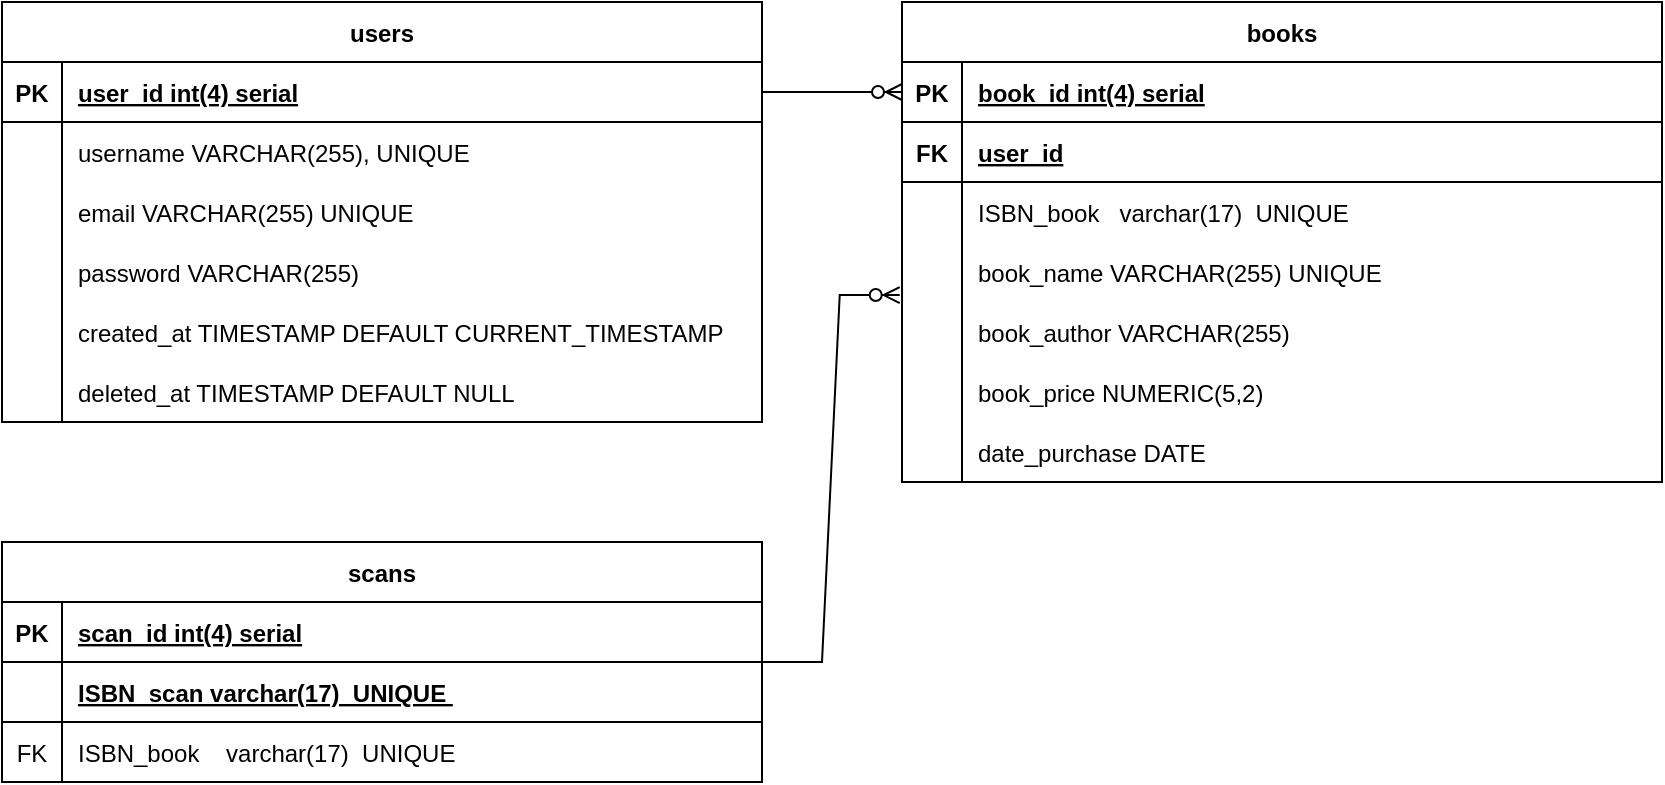 <mxfile version="21.3.6" type="device">
  <diagram id="R2lEEEUBdFMjLlhIrx00" name="Page-1">
    <mxGraphModel dx="1358" dy="618" grid="1" gridSize="10" guides="1" tooltips="1" connect="1" arrows="1" fold="1" page="1" pageScale="1" pageWidth="850" pageHeight="1100" math="0" shadow="0" extFonts="Permanent Marker^https://fonts.googleapis.com/css?family=Permanent+Marker">
      <root>
        <mxCell id="0" />
        <mxCell id="1" parent="0" />
        <mxCell id="C-vyLk0tnHw3VtMMgP7b-23" value="users" style="shape=table;startSize=30;container=1;collapsible=1;childLayout=tableLayout;fixedRows=1;rowLines=0;fontStyle=1;align=center;resizeLast=1;" parent="1" vertex="1">
          <mxGeometry x="10" y="110" width="380" height="210" as="geometry">
            <mxRectangle x="120" y="120" width="70" height="30" as="alternateBounds" />
          </mxGeometry>
        </mxCell>
        <mxCell id="C-vyLk0tnHw3VtMMgP7b-24" value="" style="shape=partialRectangle;collapsible=0;dropTarget=0;pointerEvents=0;fillColor=none;points=[[0,0.5],[1,0.5]];portConstraint=eastwest;top=0;left=0;right=0;bottom=1;" parent="C-vyLk0tnHw3VtMMgP7b-23" vertex="1">
          <mxGeometry y="30" width="380" height="30" as="geometry" />
        </mxCell>
        <mxCell id="C-vyLk0tnHw3VtMMgP7b-25" value="PK" style="shape=partialRectangle;overflow=hidden;connectable=0;fillColor=none;top=0;left=0;bottom=0;right=0;fontStyle=1;" parent="C-vyLk0tnHw3VtMMgP7b-24" vertex="1">
          <mxGeometry width="30" height="30" as="geometry">
            <mxRectangle width="30" height="30" as="alternateBounds" />
          </mxGeometry>
        </mxCell>
        <mxCell id="C-vyLk0tnHw3VtMMgP7b-26" value="user_id int(4) serial" style="shape=partialRectangle;overflow=hidden;connectable=0;fillColor=none;top=0;left=0;bottom=0;right=0;align=left;spacingLeft=6;fontStyle=5;" parent="C-vyLk0tnHw3VtMMgP7b-24" vertex="1">
          <mxGeometry x="30" width="350" height="30" as="geometry">
            <mxRectangle width="350" height="30" as="alternateBounds" />
          </mxGeometry>
        </mxCell>
        <mxCell id="C-vyLk0tnHw3VtMMgP7b-27" value="" style="shape=partialRectangle;collapsible=0;dropTarget=0;pointerEvents=0;fillColor=none;points=[[0,0.5],[1,0.5]];portConstraint=eastwest;top=0;left=0;right=0;bottom=0;" parent="C-vyLk0tnHw3VtMMgP7b-23" vertex="1">
          <mxGeometry y="60" width="380" height="30" as="geometry" />
        </mxCell>
        <mxCell id="C-vyLk0tnHw3VtMMgP7b-28" value="" style="shape=partialRectangle;overflow=hidden;connectable=0;fillColor=none;top=0;left=0;bottom=0;right=0;" parent="C-vyLk0tnHw3VtMMgP7b-27" vertex="1">
          <mxGeometry width="30" height="30" as="geometry">
            <mxRectangle width="30" height="30" as="alternateBounds" />
          </mxGeometry>
        </mxCell>
        <mxCell id="C-vyLk0tnHw3VtMMgP7b-29" value="username VARCHAR(255), UNIQUE" style="shape=partialRectangle;overflow=hidden;connectable=0;fillColor=none;top=0;left=0;bottom=0;right=0;align=left;spacingLeft=6;" parent="C-vyLk0tnHw3VtMMgP7b-27" vertex="1">
          <mxGeometry x="30" width="350" height="30" as="geometry">
            <mxRectangle width="350" height="30" as="alternateBounds" />
          </mxGeometry>
        </mxCell>
        <mxCell id="AqmdJ9hFSm1DKdB37a6W-12" style="shape=partialRectangle;collapsible=0;dropTarget=0;pointerEvents=0;fillColor=none;points=[[0,0.5],[1,0.5]];portConstraint=eastwest;top=0;left=0;right=0;bottom=0;" vertex="1" parent="C-vyLk0tnHw3VtMMgP7b-23">
          <mxGeometry y="90" width="380" height="30" as="geometry" />
        </mxCell>
        <mxCell id="AqmdJ9hFSm1DKdB37a6W-13" style="shape=partialRectangle;overflow=hidden;connectable=0;fillColor=none;top=0;left=0;bottom=0;right=0;" vertex="1" parent="AqmdJ9hFSm1DKdB37a6W-12">
          <mxGeometry width="30" height="30" as="geometry">
            <mxRectangle width="30" height="30" as="alternateBounds" />
          </mxGeometry>
        </mxCell>
        <mxCell id="AqmdJ9hFSm1DKdB37a6W-14" value="email VARCHAR(255) UNIQUE" style="shape=partialRectangle;overflow=hidden;connectable=0;fillColor=none;top=0;left=0;bottom=0;right=0;align=left;spacingLeft=6;" vertex="1" parent="AqmdJ9hFSm1DKdB37a6W-12">
          <mxGeometry x="30" width="350" height="30" as="geometry">
            <mxRectangle width="350" height="30" as="alternateBounds" />
          </mxGeometry>
        </mxCell>
        <mxCell id="AqmdJ9hFSm1DKdB37a6W-18" style="shape=partialRectangle;collapsible=0;dropTarget=0;pointerEvents=0;fillColor=none;points=[[0,0.5],[1,0.5]];portConstraint=eastwest;top=0;left=0;right=0;bottom=0;" vertex="1" parent="C-vyLk0tnHw3VtMMgP7b-23">
          <mxGeometry y="120" width="380" height="30" as="geometry" />
        </mxCell>
        <mxCell id="AqmdJ9hFSm1DKdB37a6W-19" style="shape=partialRectangle;overflow=hidden;connectable=0;fillColor=none;top=0;left=0;bottom=0;right=0;" vertex="1" parent="AqmdJ9hFSm1DKdB37a6W-18">
          <mxGeometry width="30" height="30" as="geometry">
            <mxRectangle width="30" height="30" as="alternateBounds" />
          </mxGeometry>
        </mxCell>
        <mxCell id="AqmdJ9hFSm1DKdB37a6W-20" value="password VARCHAR(255)" style="shape=partialRectangle;overflow=hidden;connectable=0;fillColor=none;top=0;left=0;bottom=0;right=0;align=left;spacingLeft=6;" vertex="1" parent="AqmdJ9hFSm1DKdB37a6W-18">
          <mxGeometry x="30" width="350" height="30" as="geometry">
            <mxRectangle width="350" height="30" as="alternateBounds" />
          </mxGeometry>
        </mxCell>
        <mxCell id="AqmdJ9hFSm1DKdB37a6W-15" style="shape=partialRectangle;collapsible=0;dropTarget=0;pointerEvents=0;fillColor=none;points=[[0,0.5],[1,0.5]];portConstraint=eastwest;top=0;left=0;right=0;bottom=0;" vertex="1" parent="C-vyLk0tnHw3VtMMgP7b-23">
          <mxGeometry y="150" width="380" height="30" as="geometry" />
        </mxCell>
        <mxCell id="AqmdJ9hFSm1DKdB37a6W-16" style="shape=partialRectangle;overflow=hidden;connectable=0;fillColor=none;top=0;left=0;bottom=0;right=0;" vertex="1" parent="AqmdJ9hFSm1DKdB37a6W-15">
          <mxGeometry width="30" height="30" as="geometry">
            <mxRectangle width="30" height="30" as="alternateBounds" />
          </mxGeometry>
        </mxCell>
        <mxCell id="AqmdJ9hFSm1DKdB37a6W-17" value="created_at TIMESTAMP DEFAULT CURRENT_TIMESTAMP" style="shape=partialRectangle;overflow=hidden;connectable=0;fillColor=none;top=0;left=0;bottom=0;right=0;align=left;spacingLeft=6;" vertex="1" parent="AqmdJ9hFSm1DKdB37a6W-15">
          <mxGeometry x="30" width="350" height="30" as="geometry">
            <mxRectangle width="350" height="30" as="alternateBounds" />
          </mxGeometry>
        </mxCell>
        <mxCell id="AqmdJ9hFSm1DKdB37a6W-35" style="shape=partialRectangle;collapsible=0;dropTarget=0;pointerEvents=0;fillColor=none;points=[[0,0.5],[1,0.5]];portConstraint=eastwest;top=0;left=0;right=0;bottom=0;" vertex="1" parent="C-vyLk0tnHw3VtMMgP7b-23">
          <mxGeometry y="180" width="380" height="30" as="geometry" />
        </mxCell>
        <mxCell id="AqmdJ9hFSm1DKdB37a6W-36" style="shape=partialRectangle;overflow=hidden;connectable=0;fillColor=none;top=0;left=0;bottom=0;right=0;" vertex="1" parent="AqmdJ9hFSm1DKdB37a6W-35">
          <mxGeometry width="30" height="30" as="geometry">
            <mxRectangle width="30" height="30" as="alternateBounds" />
          </mxGeometry>
        </mxCell>
        <mxCell id="AqmdJ9hFSm1DKdB37a6W-37" value="deleted_at TIMESTAMP DEFAULT NULL" style="shape=partialRectangle;overflow=hidden;connectable=0;fillColor=none;top=0;left=0;bottom=0;right=0;align=left;spacingLeft=6;" vertex="1" parent="AqmdJ9hFSm1DKdB37a6W-35">
          <mxGeometry x="30" width="350" height="30" as="geometry">
            <mxRectangle width="350" height="30" as="alternateBounds" />
          </mxGeometry>
        </mxCell>
        <mxCell id="AqmdJ9hFSm1DKdB37a6W-43" value="" style="edgeStyle=entityRelationEdgeStyle;fontSize=12;html=1;endArrow=ERzeroToMany;endFill=1;rounded=0;exitX=1;exitY=0.5;exitDx=0;exitDy=0;entryX=0;entryY=0.5;entryDx=0;entryDy=0;" edge="1" parent="1" source="C-vyLk0tnHw3VtMMgP7b-24" target="AqmdJ9hFSm1DKdB37a6W-53">
          <mxGeometry width="100" height="100" relative="1" as="geometry">
            <mxPoint x="360" y="390" as="sourcePoint" />
            <mxPoint x="460" y="285" as="targetPoint" />
          </mxGeometry>
        </mxCell>
        <mxCell id="AqmdJ9hFSm1DKdB37a6W-52" value="books" style="shape=table;startSize=30;container=1;collapsible=1;childLayout=tableLayout;fixedRows=1;rowLines=0;fontStyle=1;align=center;resizeLast=1;" vertex="1" parent="1">
          <mxGeometry x="460" y="110" width="380" height="240" as="geometry">
            <mxRectangle x="120" y="120" width="70" height="30" as="alternateBounds" />
          </mxGeometry>
        </mxCell>
        <mxCell id="AqmdJ9hFSm1DKdB37a6W-53" value="" style="shape=partialRectangle;collapsible=0;dropTarget=0;pointerEvents=0;fillColor=none;points=[[0,0.5],[1,0.5]];portConstraint=eastwest;top=0;left=0;right=0;bottom=1;" vertex="1" parent="AqmdJ9hFSm1DKdB37a6W-52">
          <mxGeometry y="30" width="380" height="30" as="geometry" />
        </mxCell>
        <mxCell id="AqmdJ9hFSm1DKdB37a6W-54" value="PK" style="shape=partialRectangle;overflow=hidden;connectable=0;fillColor=none;top=0;left=0;bottom=0;right=0;fontStyle=1;" vertex="1" parent="AqmdJ9hFSm1DKdB37a6W-53">
          <mxGeometry width="30" height="30" as="geometry">
            <mxRectangle width="30" height="30" as="alternateBounds" />
          </mxGeometry>
        </mxCell>
        <mxCell id="AqmdJ9hFSm1DKdB37a6W-55" value="book_id int(4) serial" style="shape=partialRectangle;overflow=hidden;connectable=0;fillColor=none;top=0;left=0;bottom=0;right=0;align=left;spacingLeft=6;fontStyle=5;" vertex="1" parent="AqmdJ9hFSm1DKdB37a6W-53">
          <mxGeometry x="30" width="350" height="30" as="geometry">
            <mxRectangle width="350" height="30" as="alternateBounds" />
          </mxGeometry>
        </mxCell>
        <mxCell id="AqmdJ9hFSm1DKdB37a6W-96" style="shape=partialRectangle;collapsible=0;dropTarget=0;pointerEvents=0;fillColor=none;points=[[0,0.5],[1,0.5]];portConstraint=eastwest;top=0;left=0;right=0;bottom=1;" vertex="1" parent="AqmdJ9hFSm1DKdB37a6W-52">
          <mxGeometry y="60" width="380" height="30" as="geometry" />
        </mxCell>
        <mxCell id="AqmdJ9hFSm1DKdB37a6W-97" value="FK" style="shape=partialRectangle;overflow=hidden;connectable=0;fillColor=none;top=0;left=0;bottom=0;right=0;fontStyle=1;" vertex="1" parent="AqmdJ9hFSm1DKdB37a6W-96">
          <mxGeometry width="30" height="30" as="geometry">
            <mxRectangle width="30" height="30" as="alternateBounds" />
          </mxGeometry>
        </mxCell>
        <mxCell id="AqmdJ9hFSm1DKdB37a6W-98" value="user_id" style="shape=partialRectangle;overflow=hidden;connectable=0;fillColor=none;top=0;left=0;bottom=0;right=0;align=left;spacingLeft=6;fontStyle=5;" vertex="1" parent="AqmdJ9hFSm1DKdB37a6W-96">
          <mxGeometry x="30" width="350" height="30" as="geometry">
            <mxRectangle width="350" height="30" as="alternateBounds" />
          </mxGeometry>
        </mxCell>
        <mxCell id="AqmdJ9hFSm1DKdB37a6W-56" value="" style="shape=partialRectangle;collapsible=0;dropTarget=0;pointerEvents=0;fillColor=none;points=[[0,0.5],[1,0.5]];portConstraint=eastwest;top=0;left=0;right=0;bottom=0;" vertex="1" parent="AqmdJ9hFSm1DKdB37a6W-52">
          <mxGeometry y="90" width="380" height="30" as="geometry" />
        </mxCell>
        <mxCell id="AqmdJ9hFSm1DKdB37a6W-57" value="" style="shape=partialRectangle;overflow=hidden;connectable=0;fillColor=none;top=0;left=0;bottom=0;right=0;" vertex="1" parent="AqmdJ9hFSm1DKdB37a6W-56">
          <mxGeometry width="30" height="30" as="geometry">
            <mxRectangle width="30" height="30" as="alternateBounds" />
          </mxGeometry>
        </mxCell>
        <mxCell id="AqmdJ9hFSm1DKdB37a6W-58" value="ISBN_book   varchar(17)  UNIQUE   " style="shape=partialRectangle;overflow=hidden;connectable=0;fillColor=none;top=0;left=0;bottom=0;right=0;align=left;spacingLeft=6;" vertex="1" parent="AqmdJ9hFSm1DKdB37a6W-56">
          <mxGeometry x="30" width="350" height="30" as="geometry">
            <mxRectangle width="350" height="30" as="alternateBounds" />
          </mxGeometry>
        </mxCell>
        <mxCell id="AqmdJ9hFSm1DKdB37a6W-59" style="shape=partialRectangle;collapsible=0;dropTarget=0;pointerEvents=0;fillColor=none;points=[[0,0.5],[1,0.5]];portConstraint=eastwest;top=0;left=0;right=0;bottom=0;" vertex="1" parent="AqmdJ9hFSm1DKdB37a6W-52">
          <mxGeometry y="120" width="380" height="30" as="geometry" />
        </mxCell>
        <mxCell id="AqmdJ9hFSm1DKdB37a6W-60" style="shape=partialRectangle;overflow=hidden;connectable=0;fillColor=none;top=0;left=0;bottom=0;right=0;" vertex="1" parent="AqmdJ9hFSm1DKdB37a6W-59">
          <mxGeometry width="30" height="30" as="geometry">
            <mxRectangle width="30" height="30" as="alternateBounds" />
          </mxGeometry>
        </mxCell>
        <mxCell id="AqmdJ9hFSm1DKdB37a6W-61" value="book_name VARCHAR(255) UNIQUE" style="shape=partialRectangle;overflow=hidden;connectable=0;fillColor=none;top=0;left=0;bottom=0;right=0;align=left;spacingLeft=6;" vertex="1" parent="AqmdJ9hFSm1DKdB37a6W-59">
          <mxGeometry x="30" width="350" height="30" as="geometry">
            <mxRectangle width="350" height="30" as="alternateBounds" />
          </mxGeometry>
        </mxCell>
        <mxCell id="AqmdJ9hFSm1DKdB37a6W-62" style="shape=partialRectangle;collapsible=0;dropTarget=0;pointerEvents=0;fillColor=none;points=[[0,0.5],[1,0.5]];portConstraint=eastwest;top=0;left=0;right=0;bottom=0;" vertex="1" parent="AqmdJ9hFSm1DKdB37a6W-52">
          <mxGeometry y="150" width="380" height="30" as="geometry" />
        </mxCell>
        <mxCell id="AqmdJ9hFSm1DKdB37a6W-63" style="shape=partialRectangle;overflow=hidden;connectable=0;fillColor=none;top=0;left=0;bottom=0;right=0;" vertex="1" parent="AqmdJ9hFSm1DKdB37a6W-62">
          <mxGeometry width="30" height="30" as="geometry">
            <mxRectangle width="30" height="30" as="alternateBounds" />
          </mxGeometry>
        </mxCell>
        <mxCell id="AqmdJ9hFSm1DKdB37a6W-64" value="book_author VARCHAR(255)" style="shape=partialRectangle;overflow=hidden;connectable=0;fillColor=none;top=0;left=0;bottom=0;right=0;align=left;spacingLeft=6;" vertex="1" parent="AqmdJ9hFSm1DKdB37a6W-62">
          <mxGeometry x="30" width="350" height="30" as="geometry">
            <mxRectangle width="350" height="30" as="alternateBounds" />
          </mxGeometry>
        </mxCell>
        <mxCell id="AqmdJ9hFSm1DKdB37a6W-65" style="shape=partialRectangle;collapsible=0;dropTarget=0;pointerEvents=0;fillColor=none;points=[[0,0.5],[1,0.5]];portConstraint=eastwest;top=0;left=0;right=0;bottom=0;" vertex="1" parent="AqmdJ9hFSm1DKdB37a6W-52">
          <mxGeometry y="180" width="380" height="30" as="geometry" />
        </mxCell>
        <mxCell id="AqmdJ9hFSm1DKdB37a6W-66" style="shape=partialRectangle;overflow=hidden;connectable=0;fillColor=none;top=0;left=0;bottom=0;right=0;" vertex="1" parent="AqmdJ9hFSm1DKdB37a6W-65">
          <mxGeometry width="30" height="30" as="geometry">
            <mxRectangle width="30" height="30" as="alternateBounds" />
          </mxGeometry>
        </mxCell>
        <mxCell id="AqmdJ9hFSm1DKdB37a6W-67" value="book_price NUMERIC(5,2)" style="shape=partialRectangle;overflow=hidden;connectable=0;fillColor=none;top=0;left=0;bottom=0;right=0;align=left;spacingLeft=6;" vertex="1" parent="AqmdJ9hFSm1DKdB37a6W-65">
          <mxGeometry x="30" width="350" height="30" as="geometry">
            <mxRectangle width="350" height="30" as="alternateBounds" />
          </mxGeometry>
        </mxCell>
        <mxCell id="AqmdJ9hFSm1DKdB37a6W-68" style="shape=partialRectangle;collapsible=0;dropTarget=0;pointerEvents=0;fillColor=none;points=[[0,0.5],[1,0.5]];portConstraint=eastwest;top=0;left=0;right=0;bottom=0;" vertex="1" parent="AqmdJ9hFSm1DKdB37a6W-52">
          <mxGeometry y="210" width="380" height="30" as="geometry" />
        </mxCell>
        <mxCell id="AqmdJ9hFSm1DKdB37a6W-69" style="shape=partialRectangle;overflow=hidden;connectable=0;fillColor=none;top=0;left=0;bottom=0;right=0;" vertex="1" parent="AqmdJ9hFSm1DKdB37a6W-68">
          <mxGeometry width="30" height="30" as="geometry">
            <mxRectangle width="30" height="30" as="alternateBounds" />
          </mxGeometry>
        </mxCell>
        <mxCell id="AqmdJ9hFSm1DKdB37a6W-70" value="date_purchase DATE" style="shape=partialRectangle;overflow=hidden;connectable=0;fillColor=none;top=0;left=0;bottom=0;right=0;align=left;spacingLeft=6;" vertex="1" parent="AqmdJ9hFSm1DKdB37a6W-68">
          <mxGeometry x="30" width="350" height="30" as="geometry">
            <mxRectangle width="350" height="30" as="alternateBounds" />
          </mxGeometry>
        </mxCell>
        <mxCell id="AqmdJ9hFSm1DKdB37a6W-77" value="scans" style="shape=table;startSize=30;container=1;collapsible=1;childLayout=tableLayout;fixedRows=1;rowLines=0;fontStyle=1;align=center;resizeLast=1;" vertex="1" parent="1">
          <mxGeometry x="10" y="380" width="380" height="120" as="geometry">
            <mxRectangle x="120" y="120" width="70" height="30" as="alternateBounds" />
          </mxGeometry>
        </mxCell>
        <mxCell id="AqmdJ9hFSm1DKdB37a6W-100" style="shape=partialRectangle;collapsible=0;dropTarget=0;pointerEvents=0;fillColor=none;points=[[0,0.5],[1,0.5]];portConstraint=eastwest;top=0;left=0;right=0;bottom=1;" vertex="1" parent="AqmdJ9hFSm1DKdB37a6W-77">
          <mxGeometry y="30" width="380" height="30" as="geometry" />
        </mxCell>
        <mxCell id="AqmdJ9hFSm1DKdB37a6W-101" value="PK" style="shape=partialRectangle;overflow=hidden;connectable=0;fillColor=none;top=0;left=0;bottom=0;right=0;fontStyle=1;" vertex="1" parent="AqmdJ9hFSm1DKdB37a6W-100">
          <mxGeometry width="30" height="30" as="geometry">
            <mxRectangle width="30" height="30" as="alternateBounds" />
          </mxGeometry>
        </mxCell>
        <mxCell id="AqmdJ9hFSm1DKdB37a6W-102" value="scan_id int(4) serial" style="shape=partialRectangle;overflow=hidden;connectable=0;fillColor=none;top=0;left=0;bottom=0;right=0;align=left;spacingLeft=6;fontStyle=5;" vertex="1" parent="AqmdJ9hFSm1DKdB37a6W-100">
          <mxGeometry x="30" width="350" height="30" as="geometry">
            <mxRectangle width="350" height="30" as="alternateBounds" />
          </mxGeometry>
        </mxCell>
        <mxCell id="AqmdJ9hFSm1DKdB37a6W-78" value="" style="shape=partialRectangle;collapsible=0;dropTarget=0;pointerEvents=0;fillColor=none;points=[[0,0.5],[1,0.5]];portConstraint=eastwest;top=0;left=0;right=0;bottom=1;" vertex="1" parent="AqmdJ9hFSm1DKdB37a6W-77">
          <mxGeometry y="60" width="380" height="30" as="geometry" />
        </mxCell>
        <mxCell id="AqmdJ9hFSm1DKdB37a6W-79" value="" style="shape=partialRectangle;overflow=hidden;connectable=0;fillColor=none;top=0;left=0;bottom=0;right=0;fontStyle=1;" vertex="1" parent="AqmdJ9hFSm1DKdB37a6W-78">
          <mxGeometry width="30" height="30" as="geometry">
            <mxRectangle width="30" height="30" as="alternateBounds" />
          </mxGeometry>
        </mxCell>
        <mxCell id="AqmdJ9hFSm1DKdB37a6W-80" value="ISBN_scan varchar(17)  UNIQUE " style="shape=partialRectangle;overflow=hidden;connectable=0;fillColor=none;top=0;left=0;bottom=0;right=0;align=left;spacingLeft=6;fontStyle=5;" vertex="1" parent="AqmdJ9hFSm1DKdB37a6W-78">
          <mxGeometry x="30" width="350" height="30" as="geometry">
            <mxRectangle width="350" height="30" as="alternateBounds" />
          </mxGeometry>
        </mxCell>
        <mxCell id="AqmdJ9hFSm1DKdB37a6W-81" value="" style="shape=partialRectangle;collapsible=0;dropTarget=0;pointerEvents=0;fillColor=none;points=[[0,0.5],[1,0.5]];portConstraint=eastwest;top=0;left=0;right=0;bottom=0;" vertex="1" parent="AqmdJ9hFSm1DKdB37a6W-77">
          <mxGeometry y="90" width="380" height="30" as="geometry" />
        </mxCell>
        <mxCell id="AqmdJ9hFSm1DKdB37a6W-82" value="FK" style="shape=partialRectangle;overflow=hidden;connectable=0;fillColor=none;top=0;left=0;bottom=0;right=0;" vertex="1" parent="AqmdJ9hFSm1DKdB37a6W-81">
          <mxGeometry width="30" height="30" as="geometry">
            <mxRectangle width="30" height="30" as="alternateBounds" />
          </mxGeometry>
        </mxCell>
        <mxCell id="AqmdJ9hFSm1DKdB37a6W-83" value="ISBN_book    varchar(17)  UNIQUE   " style="shape=partialRectangle;overflow=hidden;connectable=0;fillColor=none;top=0;left=0;bottom=0;right=0;align=left;spacingLeft=6;" vertex="1" parent="AqmdJ9hFSm1DKdB37a6W-81">
          <mxGeometry x="30" width="350" height="30" as="geometry">
            <mxRectangle width="350" height="30" as="alternateBounds" />
          </mxGeometry>
        </mxCell>
        <mxCell id="AqmdJ9hFSm1DKdB37a6W-99" value="" style="edgeStyle=entityRelationEdgeStyle;fontSize=12;html=1;endArrow=ERzeroToMany;endFill=1;rounded=0;entryX=-0.003;entryY=0.884;entryDx=0;entryDy=0;entryPerimeter=0;" edge="1" parent="1" target="AqmdJ9hFSm1DKdB37a6W-59">
          <mxGeometry width="100" height="100" relative="1" as="geometry">
            <mxPoint x="390" y="440" as="sourcePoint" />
            <mxPoint x="490" y="340" as="targetPoint" />
          </mxGeometry>
        </mxCell>
      </root>
    </mxGraphModel>
  </diagram>
</mxfile>
